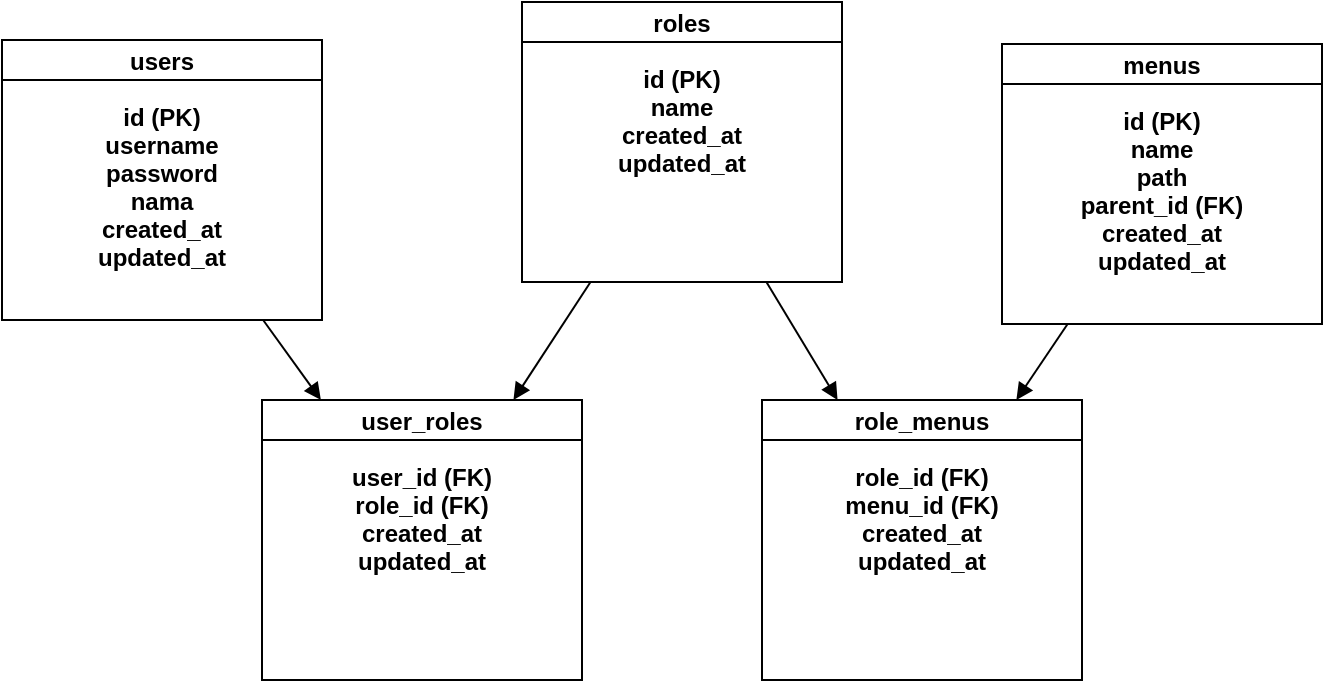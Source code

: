 <mxfile version="27.2.0">
  <diagram id="okqcCJbLS5xt4spzUam4" name="Page-1">
    <mxGraphModel dx="864" dy="474" grid="1" gridSize="10" guides="1" tooltips="1" connect="1" arrows="1" fold="1" page="1" pageScale="1" pageWidth="850" pageHeight="1100" math="0" shadow="0">
      <root>
        <mxCell id="0" />
        <mxCell id="1" parent="0" />
        <mxCell id="2" value="&#xa;&#xa;&#xa;&#xa;&#xa;&#xa;&#xa;users&#xa;&#xa;id (PK)&#xa;username&#xa;password&#xa;nama&#xa;created_at&#xa;updated_at" style="shape=swimlane;childLayout=stackLayout;horizontal=1;startSize=20;fontStyle=1" parent="1" vertex="1">
          <mxGeometry x="40" y="39" width="160" height="140" as="geometry" />
        </mxCell>
        <mxCell id="3" value="&#xa;&#xa;&#xa;&#xa;&#xa;roles&#xa;&#xa;id (PK)&#xa;name&#xa;created_at&#xa;updated_at" style="shape=swimlane;childLayout=stackLayout;horizontal=1;startSize=20;movable=1;resizable=1;rotatable=1;deletable=1;editable=1;locked=0;connectable=1;fontStyle=1" parent="1" vertex="1">
          <mxGeometry x="300" y="20" width="160" height="140" as="geometry">
            <mxRectangle x="300" y="20" width="130" height="90" as="alternateBounds" />
          </mxGeometry>
        </mxCell>
        <mxCell id="4" value="&#xa;&#xa;&#xa;&#xa;&#xa;user_roles&#xa;&#xa;user_id (FK)&#xa;role_id (FK)&#xa;created_at&#xa;updated_at" style="shape=swimlane;childLayout=stackLayout;horizontal=1;startSize=20;fontStyle=1" parent="1" vertex="1">
          <mxGeometry x="170" y="219" width="160" height="140" as="geometry" />
        </mxCell>
        <mxCell id="5" value="&#xa;&#xa;&#xa;&#xa;&#xa;&#xa;&#xa;menus&#xa;&#xa;id (PK)&#xa;name&#xa;path&#xa;parent_id (FK)&#xa;created_at&#xa;updated_at" style="shape=swimlane;childLayout=stackLayout;horizontal=1;startSize=20;fontStyle=1" parent="1" vertex="1">
          <mxGeometry x="540" y="41" width="160" height="140" as="geometry" />
        </mxCell>
        <mxCell id="6" value="&#xa;&#xa;&#xa;&#xa;&#xa;role_menus&#xa;&#xa;role_id (FK)&#xa;menu_id (FK)&#xa;created_at&#xa;updated_at" style="shape=swimlane;childLayout=stackLayout;horizontal=1;startSize=20;fontStyle=1" parent="1" vertex="1">
          <mxGeometry x="420" y="219" width="160" height="140" as="geometry" />
        </mxCell>
        <mxCell id="8" style="endArrow=block;" parent="1" source="2" target="4" edge="1">
          <mxGeometry relative="1" as="geometry" />
        </mxCell>
        <mxCell id="9" style="endArrow=block;" parent="1" source="3" target="4" edge="1">
          <mxGeometry relative="1" as="geometry" />
        </mxCell>
        <mxCell id="10" style="endArrow=block;" parent="1" source="3" target="6" edge="1">
          <mxGeometry relative="1" as="geometry" />
        </mxCell>
        <mxCell id="11" style="endArrow=block;" parent="1" source="5" target="6" edge="1">
          <mxGeometry relative="1" as="geometry" />
        </mxCell>
      </root>
    </mxGraphModel>
  </diagram>
</mxfile>
